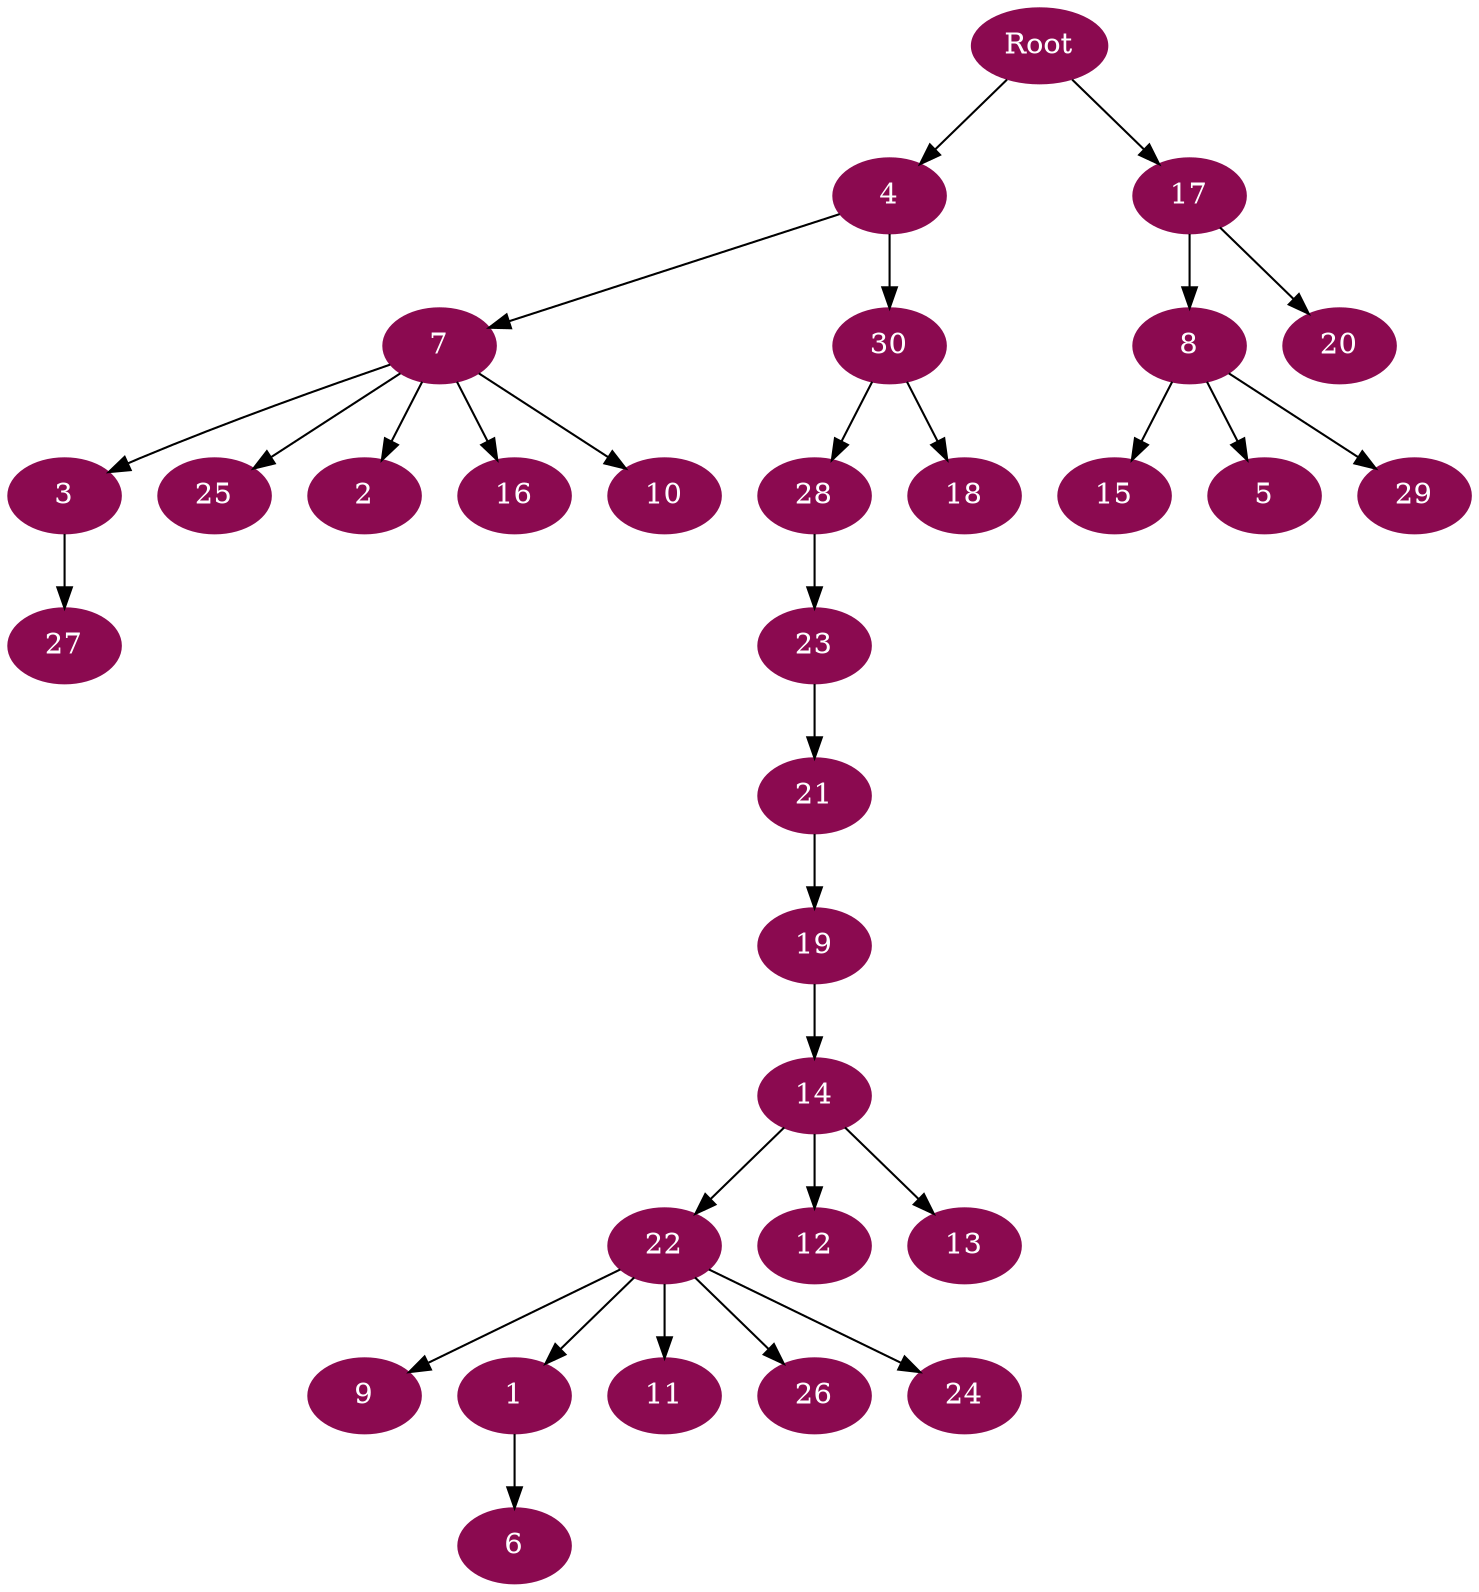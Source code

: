 digraph G {
node [color=deeppink4, style=filled, fontcolor=white];
Root -> 4;
4 -> 7;
7 -> 3;
3 -> 27;
7 -> 25;
7 -> 2;
7 -> 16;
7 -> 10;
4 -> 30;
30 -> 28;
28 -> 23;
23 -> 21;
21 -> 19;
19 -> 14;
14 -> 22;
22 -> 9;
22 -> 1;
1 -> 6;
22 -> 11;
22 -> 26;
22 -> 24;
14 -> 12;
14 -> 13;
30 -> 18;
Root -> 17;
17 -> 8;
8 -> 15;
8 -> 5;
8 -> 29;
17 -> 20;
}
